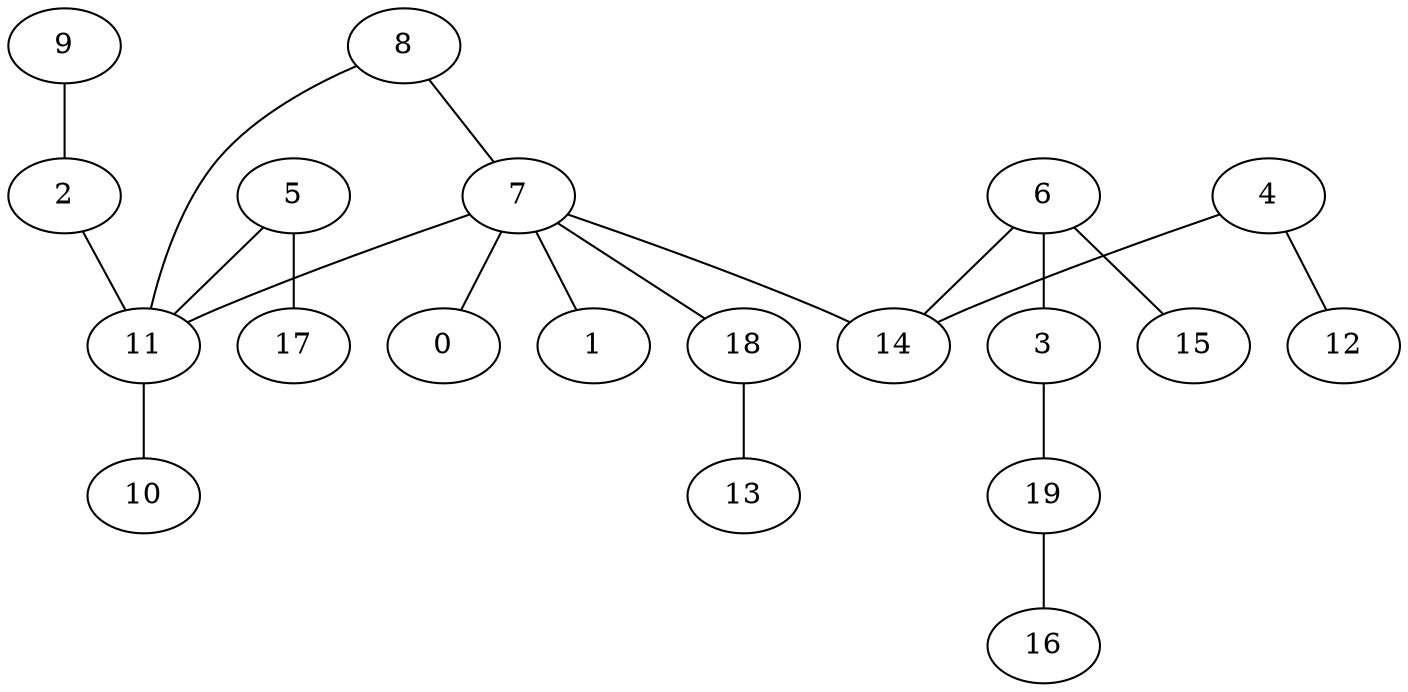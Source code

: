 digraph GG_graph {

subgraph G_graph {
edge [color = black]
"2" -> "11" [dir = none]
"3" -> "19" [dir = none]
"19" -> "16" [dir = none]
"6" -> "3" [dir = none]
"6" -> "15" [dir = none]
"6" -> "14" [dir = none]
"8" -> "11" [dir = none]
"8" -> "7" [dir = none]
"5" -> "17" [dir = none]
"5" -> "11" [dir = none]
"9" -> "2" [dir = none]
"18" -> "13" [dir = none]
"11" -> "10" [dir = none]
"4" -> "12" [dir = none]
"4" -> "14" [dir = none]
"7" -> "0" [dir = none]
"7" -> "1" [dir = none]
"7" -> "18" [dir = none]
"7" -> "14" [dir = none]
"7" -> "11" [dir = none]
}

}
